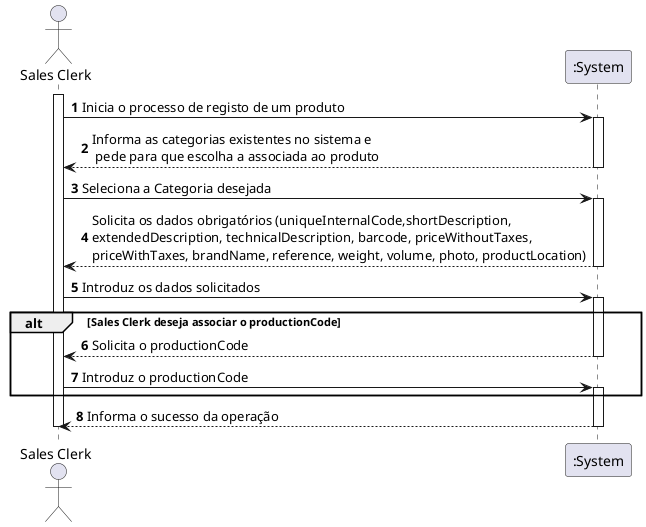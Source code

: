 @startuml

autonumber
actor "Sales Clerk" as SC

activate SC
SC -> ":System" : Inicia o processo de registo de um produto
activate ":System"
":System" --> SC : Informa as categorias existentes no sistema e \n pede para que escolha a associada ao produto
deactivate ":System"
SC -> ":System" : Seleciona a Categoria desejada
activate ":System"
":System" --> SC : Solicita os dados obrigatórios (uniqueInternalCode,shortDescription,\nextendedDescription, technicalDescription, barcode, priceWithoutTaxes,\npriceWithTaxes, brandName, reference, weight, volume, photo, productLocation)
deactivate ":System"
SC -> ":System" : Introduz os dados solicitados
activate ":System"
alt Sales Clerk deseja associar o productionCode
":System" --> SC : Solicita o productionCode
deactivate ":System"
SC -> ":System" : Introduz o productionCode
activate ":System"
end
":System" --> SC : Informa o sucesso da operação
deactivate ":System"


deactivate SC



@enduml